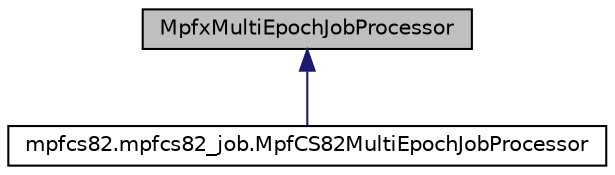 digraph G
{
  edge [fontname="Helvetica",fontsize="10",labelfontname="Helvetica",labelfontsize="10"];
  node [fontname="Helvetica",fontsize="10",shape=record];
  Node1 [label="MpfxMultiEpochJobProcessor",height=0.2,width=0.4,color="black", fillcolor="grey75", style="filled" fontcolor="black"];
  Node1 -> Node2 [dir=back,color="midnightblue",fontsize="10",style="solid",fontname="Helvetica"];
  Node2 [label="mpfcs82.mpfcs82_job.MpfCS82MultiEpochJobProcessor",height=0.2,width=0.4,color="black", fillcolor="white", style="filled",URL="$classmpfcs82_1_1mpfcs82__job_1_1MpfCS82MultiEpochJobProcessor.html",tooltip="Extension of MpfxJobProcessor: submit jobs and process associated job results, taking care of multiep..."];
}

